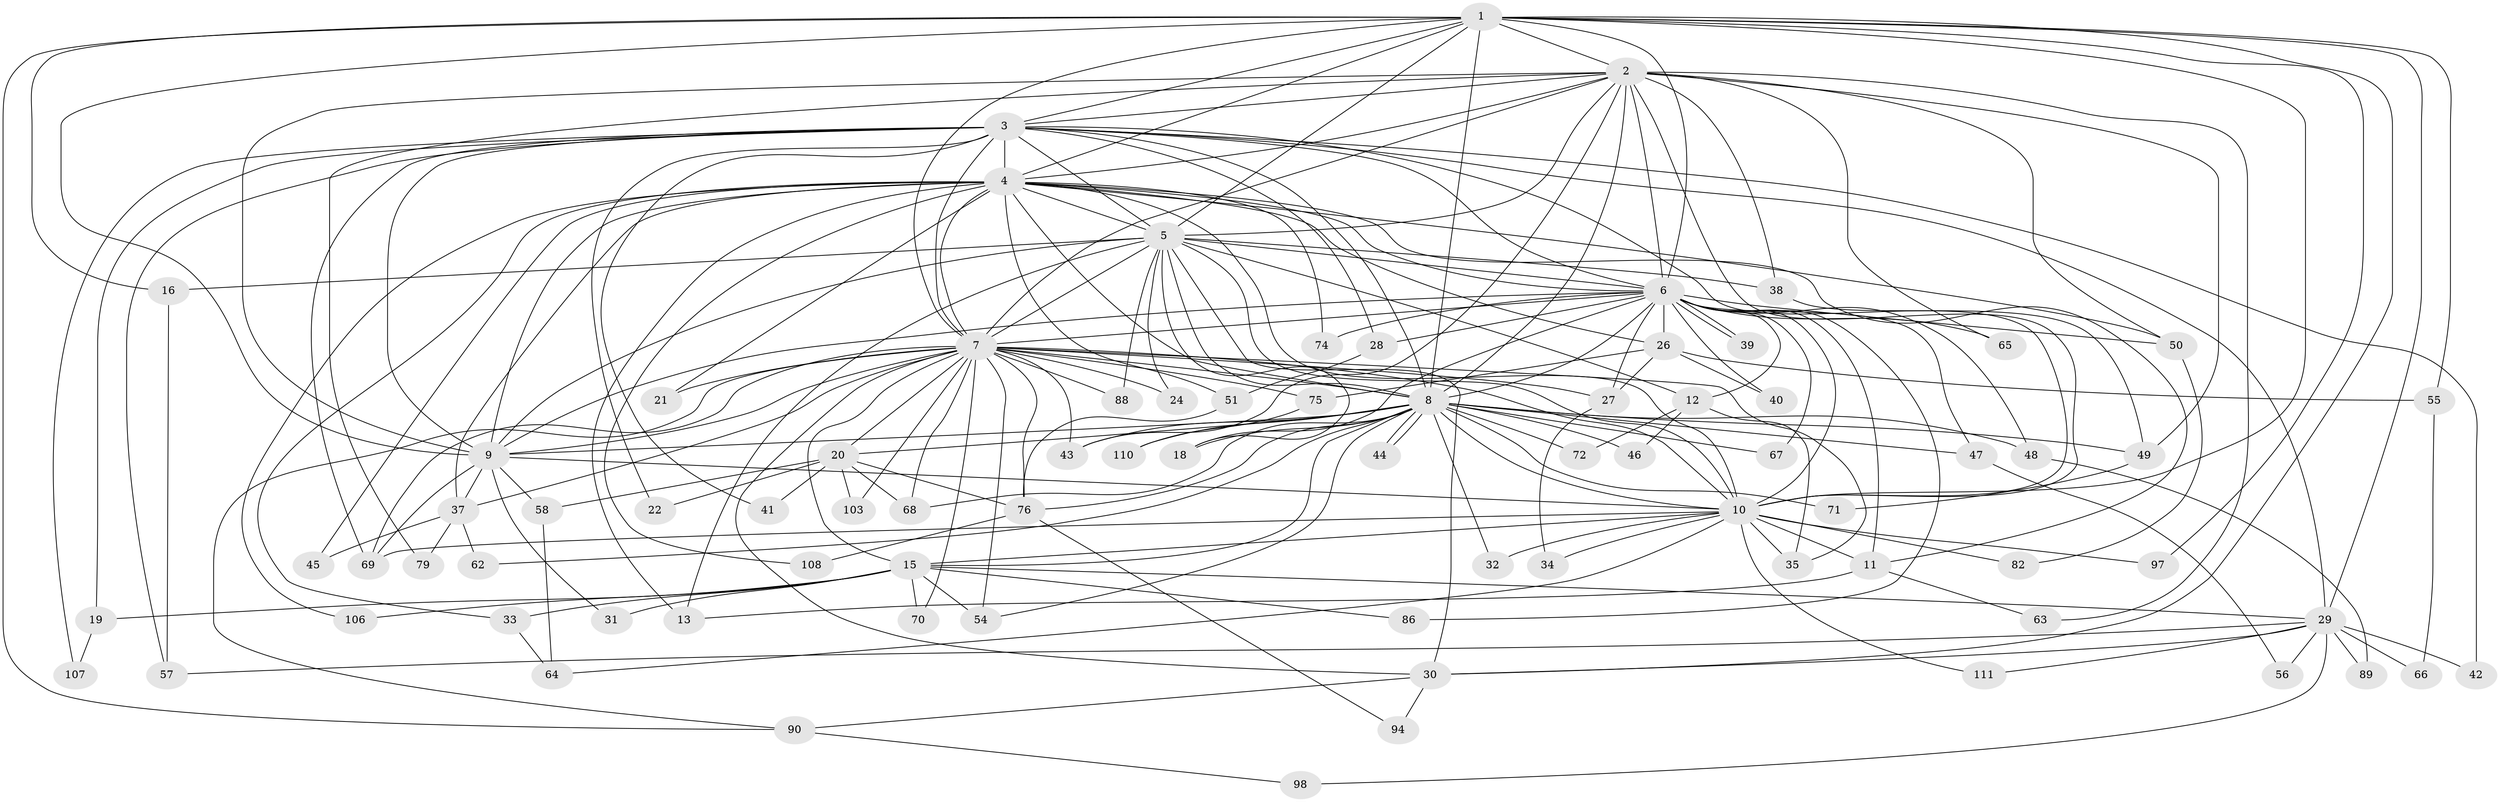 // Generated by graph-tools (version 1.1) at 2025/51/02/27/25 19:51:46]
// undirected, 80 vertices, 207 edges
graph export_dot {
graph [start="1"]
  node [color=gray90,style=filled];
  1 [super="+78"];
  2 [super="+23"];
  3 [super="+14"];
  4 [super="+105"];
  5;
  6 [super="+73"];
  7 [super="+83"];
  8 [super="+104"];
  9 [super="+36"];
  10 [super="+81"];
  11 [super="+59"];
  12 [super="+17"];
  13 [super="+87"];
  15 [super="+80"];
  16;
  18 [super="+25"];
  19 [super="+77"];
  20 [super="+85"];
  21;
  22;
  24;
  26;
  27 [super="+92"];
  28;
  29 [super="+61"];
  30 [super="+91"];
  31;
  32;
  33;
  34;
  35 [super="+84"];
  37 [super="+101"];
  38 [super="+53"];
  39;
  40;
  41;
  42;
  43 [super="+52"];
  44;
  45;
  46;
  47;
  48;
  49 [super="+100"];
  50 [super="+102"];
  51;
  54 [super="+93"];
  55;
  56;
  57 [super="+60"];
  58 [super="+109"];
  62;
  63;
  64;
  65;
  66;
  67;
  68;
  69 [super="+95"];
  70;
  71;
  72;
  74;
  75;
  76 [super="+96"];
  79;
  82;
  86;
  88;
  89;
  90 [super="+99"];
  94;
  97;
  98;
  103;
  106;
  107;
  108;
  110;
  111;
  1 -- 2;
  1 -- 3;
  1 -- 4;
  1 -- 5;
  1 -- 6;
  1 -- 7;
  1 -- 8;
  1 -- 9;
  1 -- 10;
  1 -- 16;
  1 -- 30;
  1 -- 55;
  1 -- 90;
  1 -- 97;
  1 -- 29;
  2 -- 3;
  2 -- 4;
  2 -- 5;
  2 -- 6;
  2 -- 7;
  2 -- 8 [weight=2];
  2 -- 9;
  2 -- 10;
  2 -- 63;
  2 -- 65;
  2 -- 79;
  2 -- 43;
  2 -- 50;
  2 -- 49;
  2 -- 38 [weight=2];
  3 -- 4;
  3 -- 5;
  3 -- 6 [weight=2];
  3 -- 7;
  3 -- 8;
  3 -- 9 [weight=2];
  3 -- 10;
  3 -- 19 [weight=2];
  3 -- 22;
  3 -- 28;
  3 -- 29;
  3 -- 41;
  3 -- 42;
  3 -- 69;
  3 -- 107;
  3 -- 57;
  4 -- 5;
  4 -- 6;
  4 -- 7;
  4 -- 8;
  4 -- 9;
  4 -- 10;
  4 -- 13;
  4 -- 21;
  4 -- 26;
  4 -- 33;
  4 -- 37;
  4 -- 45;
  4 -- 50;
  4 -- 51;
  4 -- 74;
  4 -- 106;
  4 -- 108;
  4 -- 11;
  5 -- 6;
  5 -- 7;
  5 -- 8;
  5 -- 9;
  5 -- 10;
  5 -- 12;
  5 -- 16;
  5 -- 24;
  5 -- 38;
  5 -- 88;
  5 -- 13;
  5 -- 30;
  5 -- 18;
  6 -- 7;
  6 -- 8;
  6 -- 9;
  6 -- 10;
  6 -- 11;
  6 -- 12;
  6 -- 18;
  6 -- 26;
  6 -- 28;
  6 -- 39;
  6 -- 39;
  6 -- 40;
  6 -- 47;
  6 -- 48;
  6 -- 50;
  6 -- 65;
  6 -- 67;
  6 -- 74;
  6 -- 86;
  6 -- 27;
  7 -- 8;
  7 -- 9 [weight=2];
  7 -- 10;
  7 -- 20;
  7 -- 21;
  7 -- 24;
  7 -- 27;
  7 -- 30;
  7 -- 43;
  7 -- 70;
  7 -- 75;
  7 -- 76;
  7 -- 88;
  7 -- 103;
  7 -- 37;
  7 -- 68;
  7 -- 69;
  7 -- 15;
  7 -- 54;
  7 -- 35;
  7 -- 90;
  8 -- 9 [weight=2];
  8 -- 10;
  8 -- 15;
  8 -- 18;
  8 -- 20;
  8 -- 32;
  8 -- 43;
  8 -- 44;
  8 -- 44;
  8 -- 46;
  8 -- 47;
  8 -- 48;
  8 -- 49;
  8 -- 54;
  8 -- 62;
  8 -- 67;
  8 -- 68;
  8 -- 71;
  8 -- 72;
  8 -- 110;
  8 -- 76;
  9 -- 10;
  9 -- 31;
  9 -- 37;
  9 -- 58;
  9 -- 69;
  10 -- 11 [weight=2];
  10 -- 15;
  10 -- 32;
  10 -- 34;
  10 -- 35;
  10 -- 64;
  10 -- 82;
  10 -- 97;
  10 -- 111;
  10 -- 69;
  11 -- 13;
  11 -- 63;
  12 -- 46;
  12 -- 72;
  12 -- 35;
  15 -- 19;
  15 -- 29;
  15 -- 31;
  15 -- 33;
  15 -- 54;
  15 -- 70;
  15 -- 86;
  15 -- 106;
  16 -- 57;
  19 -- 107;
  20 -- 22;
  20 -- 41;
  20 -- 58;
  20 -- 68;
  20 -- 103;
  20 -- 76;
  26 -- 27;
  26 -- 40;
  26 -- 55;
  26 -- 75;
  27 -- 34;
  28 -- 51;
  29 -- 42;
  29 -- 56;
  29 -- 57;
  29 -- 66;
  29 -- 89;
  29 -- 111;
  29 -- 98;
  29 -- 30;
  30 -- 90;
  30 -- 94;
  33 -- 64;
  37 -- 45;
  37 -- 62;
  37 -- 79;
  38 -- 49;
  47 -- 56;
  48 -- 89;
  49 -- 71;
  50 -- 82;
  51 -- 76;
  55 -- 66;
  58 -- 64;
  75 -- 110;
  76 -- 94;
  76 -- 108;
  90 -- 98;
}
